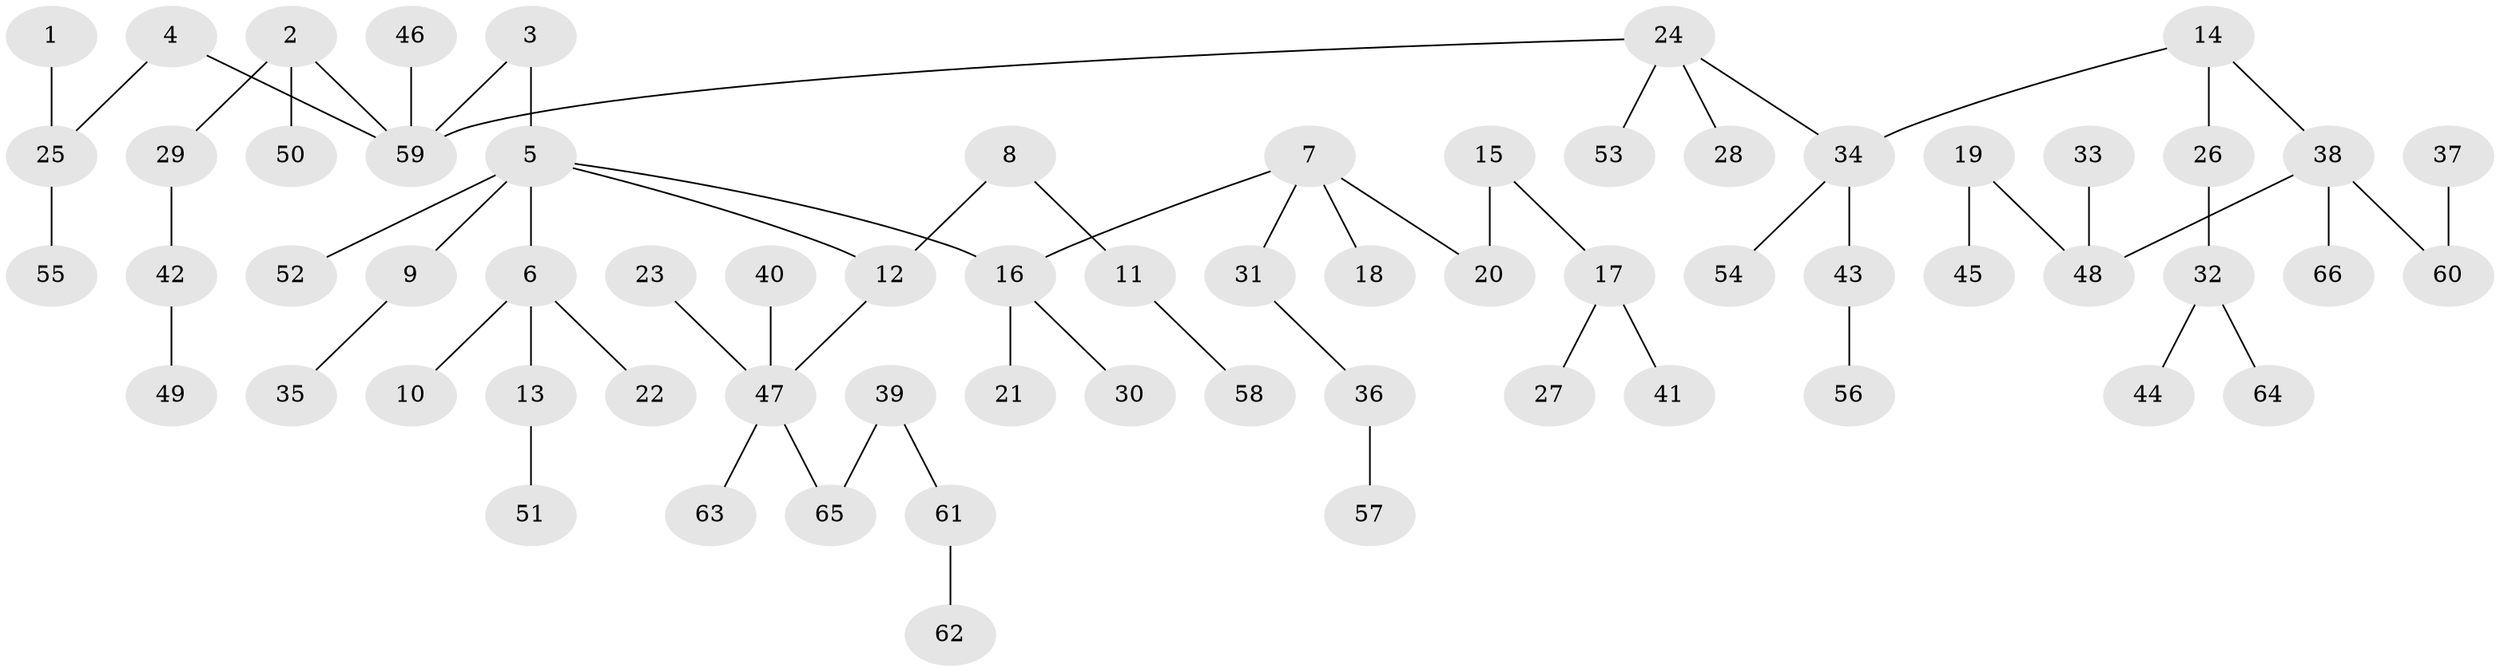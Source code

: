 // original degree distribution, {6: 0.03225806451612903, 3: 0.10752688172043011, 4: 0.053763440860215055, 1: 0.4946236559139785, 5: 0.043010752688172046, 2: 0.26881720430107525}
// Generated by graph-tools (version 1.1) at 2025/37/03/04/25 23:37:26]
// undirected, 66 vertices, 65 edges
graph export_dot {
  node [color=gray90,style=filled];
  1;
  2;
  3;
  4;
  5;
  6;
  7;
  8;
  9;
  10;
  11;
  12;
  13;
  14;
  15;
  16;
  17;
  18;
  19;
  20;
  21;
  22;
  23;
  24;
  25;
  26;
  27;
  28;
  29;
  30;
  31;
  32;
  33;
  34;
  35;
  36;
  37;
  38;
  39;
  40;
  41;
  42;
  43;
  44;
  45;
  46;
  47;
  48;
  49;
  50;
  51;
  52;
  53;
  54;
  55;
  56;
  57;
  58;
  59;
  60;
  61;
  62;
  63;
  64;
  65;
  66;
  1 -- 25 [weight=1.0];
  2 -- 29 [weight=1.0];
  2 -- 50 [weight=1.0];
  2 -- 59 [weight=1.0];
  3 -- 5 [weight=1.0];
  3 -- 59 [weight=1.0];
  4 -- 25 [weight=1.0];
  4 -- 59 [weight=1.0];
  5 -- 6 [weight=1.0];
  5 -- 9 [weight=1.0];
  5 -- 12 [weight=1.0];
  5 -- 16 [weight=1.0];
  5 -- 52 [weight=1.0];
  6 -- 10 [weight=1.0];
  6 -- 13 [weight=1.0];
  6 -- 22 [weight=1.0];
  7 -- 16 [weight=1.0];
  7 -- 18 [weight=1.0];
  7 -- 20 [weight=1.0];
  7 -- 31 [weight=1.0];
  8 -- 11 [weight=1.0];
  8 -- 12 [weight=1.0];
  9 -- 35 [weight=1.0];
  11 -- 58 [weight=1.0];
  12 -- 47 [weight=1.0];
  13 -- 51 [weight=1.0];
  14 -- 26 [weight=1.0];
  14 -- 34 [weight=1.0];
  14 -- 38 [weight=1.0];
  15 -- 17 [weight=1.0];
  15 -- 20 [weight=1.0];
  16 -- 21 [weight=1.0];
  16 -- 30 [weight=1.0];
  17 -- 27 [weight=1.0];
  17 -- 41 [weight=1.0];
  19 -- 45 [weight=1.0];
  19 -- 48 [weight=1.0];
  23 -- 47 [weight=1.0];
  24 -- 28 [weight=1.0];
  24 -- 34 [weight=1.0];
  24 -- 53 [weight=1.0];
  24 -- 59 [weight=1.0];
  25 -- 55 [weight=1.0];
  26 -- 32 [weight=1.0];
  29 -- 42 [weight=1.0];
  31 -- 36 [weight=1.0];
  32 -- 44 [weight=1.0];
  32 -- 64 [weight=1.0];
  33 -- 48 [weight=1.0];
  34 -- 43 [weight=1.0];
  34 -- 54 [weight=1.0];
  36 -- 57 [weight=1.0];
  37 -- 60 [weight=1.0];
  38 -- 48 [weight=1.0];
  38 -- 60 [weight=1.0];
  38 -- 66 [weight=1.0];
  39 -- 61 [weight=1.0];
  39 -- 65 [weight=1.0];
  40 -- 47 [weight=1.0];
  42 -- 49 [weight=1.0];
  43 -- 56 [weight=1.0];
  46 -- 59 [weight=1.0];
  47 -- 63 [weight=1.0];
  47 -- 65 [weight=1.0];
  61 -- 62 [weight=1.0];
}
